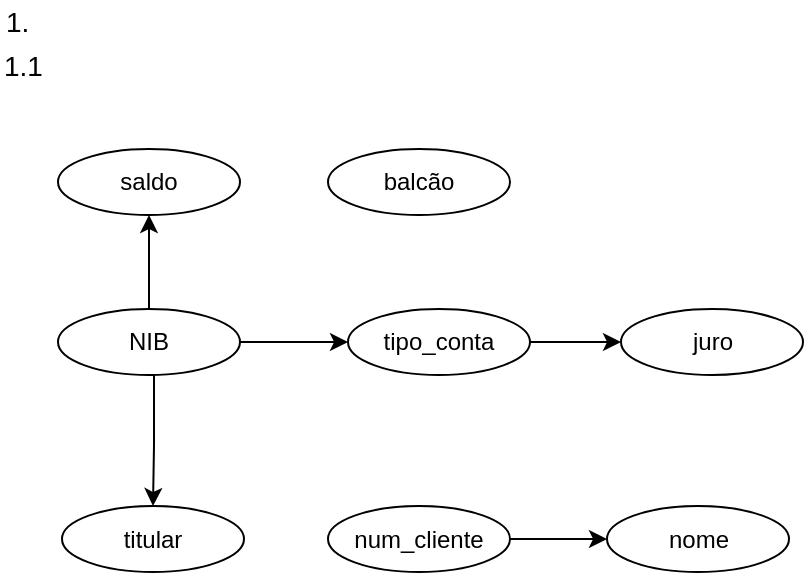 <mxfile version="12.0.2" pages="1"><diagram id="7N8xIcoLQXgvxCM3bxEU" name="Page-1"><mxGraphModel dx="1808" dy="699" grid="0" gridSize="10" guides="1" tooltips="1" connect="1" arrows="1" fold="1" page="0" pageScale="1" pageWidth="827" pageHeight="1169" math="0" shadow="0"><root><mxCell id="0"/><mxCell id="1" parent="0"/><mxCell id="zOkJ91wLvhARVkgAOxup-4" value="balcão" style="ellipse;whiteSpace=wrap;html=1;" vertex="1" parent="1"><mxGeometry x="-25" y="114.5" width="91" height="33" as="geometry"/></mxCell><mxCell id="zOkJ91wLvhARVkgAOxup-6" value="nome" style="ellipse;whiteSpace=wrap;html=1;" vertex="1" parent="1"><mxGeometry x="114.5" y="293" width="91" height="33" as="geometry"/></mxCell><mxCell id="zOkJ91wLvhARVkgAOxup-7" value="titular" style="ellipse;whiteSpace=wrap;html=1;" vertex="1" parent="1"><mxGeometry x="-158" y="293" width="91" height="33" as="geometry"/></mxCell><mxCell id="zOkJ91wLvhARVkgAOxup-8" value="saldo" style="ellipse;whiteSpace=wrap;html=1;" vertex="1" parent="1"><mxGeometry x="-160" y="114.5" width="91" height="33" as="geometry"/></mxCell><mxCell id="zOkJ91wLvhARVkgAOxup-30" style="edgeStyle=orthogonalEdgeStyle;rounded=0;orthogonalLoop=1;jettySize=auto;html=1;exitX=1;exitY=0.5;exitDx=0;exitDy=0;entryX=0;entryY=0.5;entryDx=0;entryDy=0;" edge="1" parent="1" source="zOkJ91wLvhARVkgAOxup-9" target="zOkJ91wLvhARVkgAOxup-10"><mxGeometry relative="1" as="geometry"/></mxCell><mxCell id="zOkJ91wLvhARVkgAOxup-9" value="tipo_conta" style="ellipse;whiteSpace=wrap;html=1;" vertex="1" parent="1"><mxGeometry x="-15" y="194.5" width="91" height="33" as="geometry"/></mxCell><mxCell id="zOkJ91wLvhARVkgAOxup-10" value="juro" style="ellipse;whiteSpace=wrap;html=1;" vertex="1" parent="1"><mxGeometry x="121.5" y="194.5" width="91" height="33" as="geometry"/></mxCell><mxCell id="zOkJ91wLvhARVkgAOxup-20" style="edgeStyle=orthogonalEdgeStyle;rounded=0;orthogonalLoop=1;jettySize=auto;html=1;exitX=0.5;exitY=0;exitDx=0;exitDy=0;entryX=0.5;entryY=1;entryDx=0;entryDy=0;" edge="1" parent="1" source="zOkJ91wLvhARVkgAOxup-2" target="zOkJ91wLvhARVkgAOxup-8"><mxGeometry relative="1" as="geometry"><mxPoint x="48" y="81" as="targetPoint"/></mxGeometry></mxCell><mxCell id="zOkJ91wLvhARVkgAOxup-23" style="edgeStyle=orthogonalEdgeStyle;rounded=0;orthogonalLoop=1;jettySize=auto;html=1;exitX=0.5;exitY=1;exitDx=0;exitDy=0;entryX=0.5;entryY=0;entryDx=0;entryDy=0;" edge="1" parent="1" source="zOkJ91wLvhARVkgAOxup-2" target="zOkJ91wLvhARVkgAOxup-7"><mxGeometry relative="1" as="geometry"><mxPoint x="66" y="520.5" as="sourcePoint"/><Array as="points"><mxPoint x="-112" y="262.5"/><mxPoint x="-112" y="262.5"/></Array></mxGeometry></mxCell><mxCell id="zOkJ91wLvhARVkgAOxup-28" style="edgeStyle=orthogonalEdgeStyle;rounded=0;orthogonalLoop=1;jettySize=auto;html=1;exitX=1;exitY=0.5;exitDx=0;exitDy=0;" edge="1" parent="1" source="zOkJ91wLvhARVkgAOxup-5" target="zOkJ91wLvhARVkgAOxup-6"><mxGeometry relative="1" as="geometry"/></mxCell><mxCell id="zOkJ91wLvhARVkgAOxup-5" value="num_cliente" style="ellipse;whiteSpace=wrap;html=1;" vertex="1" parent="1"><mxGeometry x="-25" y="293" width="91" height="33" as="geometry"/></mxCell><mxCell id="zOkJ91wLvhARVkgAOxup-29" style="edgeStyle=orthogonalEdgeStyle;rounded=0;orthogonalLoop=1;jettySize=auto;html=1;exitX=1;exitY=0.5;exitDx=0;exitDy=0;entryX=0;entryY=0.5;entryDx=0;entryDy=0;" edge="1" parent="1" source="zOkJ91wLvhARVkgAOxup-2" target="zOkJ91wLvhARVkgAOxup-9"><mxGeometry relative="1" as="geometry"/></mxCell><mxCell id="zOkJ91wLvhARVkgAOxup-2" value="NIB" style="ellipse;whiteSpace=wrap;html=1;" vertex="1" parent="1"><mxGeometry x="-160" y="194.5" width="91" height="33" as="geometry"/></mxCell><mxCell id="zOkJ91wLvhARVkgAOxup-37" value="&lt;font style=&quot;font-size: 14px&quot;&gt;1.&lt;/font&gt;" style="text;html=1;resizable=0;points=[];autosize=1;align=left;verticalAlign=top;spacingTop=-4;" vertex="1" parent="1"><mxGeometry x="-188" y="40" width="22" height="15" as="geometry"/></mxCell><mxCell id="zOkJ91wLvhARVkgAOxup-40" value="&lt;font style=&quot;font-size: 14px&quot;&gt;1.1&lt;br&gt;&lt;/font&gt;" style="text;html=1;resizable=0;points=[];autosize=1;align=left;verticalAlign=top;spacingTop=-4;" vertex="1" parent="1"><mxGeometry x="-189" y="62" width="29" height="15" as="geometry"/></mxCell></root></mxGraphModel></diagram></mxfile>